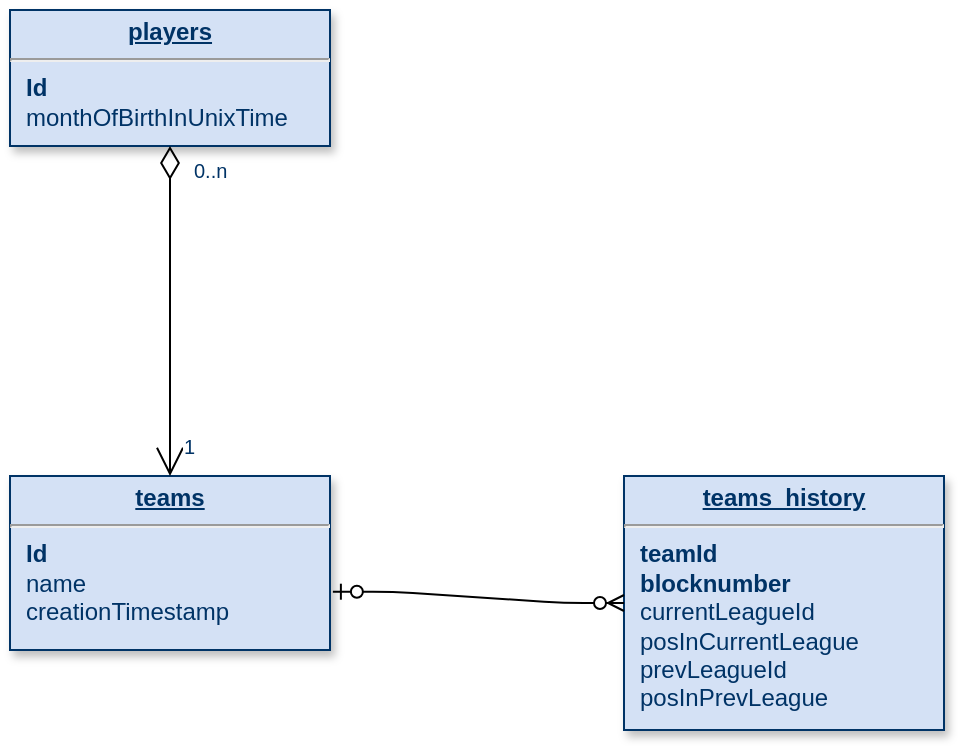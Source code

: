 <mxfile version="10.8.9" type="device"><diagram name="Page-1" id="efa7a0a1-bf9b-a30e-e6df-94a7791c09e9"><mxGraphModel dx="838" dy="611" grid="1" gridSize="10" guides="1" tooltips="1" connect="1" arrows="1" fold="1" page="1" pageScale="1" pageWidth="826" pageHeight="1169" background="#ffffff" math="0" shadow="0"><root><mxCell id="0"/><mxCell id="1" parent="0"/><mxCell id="19" value="&lt;p style=&quot;margin: 0px ; margin-top: 4px ; text-align: center ; text-decoration: underline&quot;&gt;&lt;b&gt;players&lt;/b&gt;&lt;/p&gt;&lt;hr&gt;&lt;p style=&quot;margin: 0px ; margin-left: 8px&quot;&gt;&lt;b&gt;Id&lt;/b&gt;&lt;/p&gt;&lt;p style=&quot;margin: 0px ; margin-left: 8px&quot;&gt;monthOfBirthInUnixTime&lt;/p&gt;&lt;p style=&quot;margin: 0px ; margin-left: 8px&quot;&gt;&lt;br&gt;&lt;/p&gt;" style="verticalAlign=top;align=left;overflow=fill;fontSize=12;fontFamily=Helvetica;html=1;strokeColor=#003366;shadow=1;fillColor=#D4E1F5;fontColor=#003366" parent="1" vertex="1"><mxGeometry x="253" y="80" width="160" height="68" as="geometry"/></mxCell><mxCell id="20" value="&lt;p style=&quot;margin: 0px ; margin-top: 4px ; text-align: center ; text-decoration: underline&quot;&gt;&lt;b&gt;teams&lt;/b&gt;&lt;/p&gt;&lt;hr&gt;&lt;p style=&quot;margin: 0px ; margin-left: 8px&quot;&gt;&lt;b&gt;Id&lt;/b&gt;&lt;/p&gt;&lt;p style=&quot;margin: 0px ; margin-left: 8px&quot;&gt;name&lt;/p&gt;&lt;p style=&quot;margin: 0px ; margin-left: 8px&quot;&gt;creationTimestamp&lt;/p&gt;" style="verticalAlign=top;align=left;overflow=fill;fontSize=12;fontFamily=Helvetica;html=1;strokeColor=#003366;shadow=1;fillColor=#D4E1F5;fontColor=#003366" parent="1" vertex="1"><mxGeometry x="253" y="313" width="160" height="87" as="geometry"/></mxCell><mxCell id="36" value="" style="endArrow=open;endSize=12;startArrow=diamondThin;startSize=14;startFill=0;edgeStyle=orthogonalEdgeStyle;" parent="1" source="19" target="20" edge="1"><mxGeometry y="160" as="geometry"><mxPoint y="160" as="sourcePoint"/><mxPoint x="160" y="160" as="targetPoint"/></mxGeometry></mxCell><mxCell id="37" value="0..n" style="resizable=0;align=left;verticalAlign=top;labelBackgroundColor=#ffffff;fontSize=10;strokeColor=#003366;shadow=1;fillColor=#D4E1F5;fontColor=#003366" parent="36" connectable="0" vertex="1"><mxGeometry x="-1" relative="1" as="geometry"><mxPoint x="10" as="offset"/></mxGeometry></mxCell><mxCell id="DJ-RBuVDVv39rZt0O5gN-115" value="1" style="resizable=0;align=left;verticalAlign=top;labelBackgroundColor=#ffffff;fontSize=10;strokeColor=#003366;shadow=1;fillColor=#D4E1F5;fontColor=#003366" connectable="0" vertex="1" parent="1"><mxGeometry x="340" y="290.14" as="geometry"><mxPoint x="-2" y="-4" as="offset"/></mxGeometry></mxCell><mxCell id="DJ-RBuVDVv39rZt0O5gN-116" value="&lt;p style=&quot;margin: 0px ; margin-top: 4px ; text-align: center ; text-decoration: underline&quot;&gt;&lt;b&gt;teams_history&lt;/b&gt;&lt;/p&gt;&lt;hr&gt;&lt;p style=&quot;margin: 0px ; margin-left: 8px&quot;&gt;&lt;b&gt;teamId&lt;/b&gt;&lt;/p&gt;&lt;p style=&quot;margin: 0px ; margin-left: 8px&quot;&gt;&lt;b&gt;blocknumber&lt;/b&gt;&lt;/p&gt;&lt;p style=&quot;margin: 0px ; margin-left: 8px&quot;&gt;&lt;span&gt;currentLeagueId&lt;/span&gt;&lt;/p&gt;&lt;p style=&quot;margin: 0px ; margin-left: 8px&quot;&gt;&lt;span&gt;posInCurrentLeague&lt;/span&gt;&lt;/p&gt;&lt;p style=&quot;margin: 0px ; margin-left: 8px&quot;&gt;&lt;span&gt;prevLeagueId&lt;/span&gt;&lt;/p&gt;&lt;p style=&quot;margin: 0px ; margin-left: 8px&quot;&gt;&lt;span&gt;posInPrevLeague&lt;/span&gt;&lt;/p&gt;" style="verticalAlign=top;align=left;overflow=fill;fontSize=12;fontFamily=Helvetica;html=1;strokeColor=#003366;shadow=1;fillColor=#D4E1F5;fontColor=#003366" vertex="1" parent="1"><mxGeometry x="560" y="313" width="160" height="127" as="geometry"/></mxCell><mxCell id="DJ-RBuVDVv39rZt0O5gN-120" value="" style="edgeStyle=entityRelationEdgeStyle;fontSize=12;html=1;endArrow=ERzeroToMany;startArrow=ERzeroToOne;entryX=0;entryY=0.5;entryDx=0;entryDy=0;exitX=1.009;exitY=0.665;exitDx=0;exitDy=0;exitPerimeter=0;" edge="1" parent="1" source="20" target="DJ-RBuVDVv39rZt0O5gN-116"><mxGeometry width="100" height="100" relative="1" as="geometry"><mxPoint x="430" y="540" as="sourcePoint"/><mxPoint x="530" y="440" as="targetPoint"/></mxGeometry></mxCell></root></mxGraphModel></diagram></mxfile>